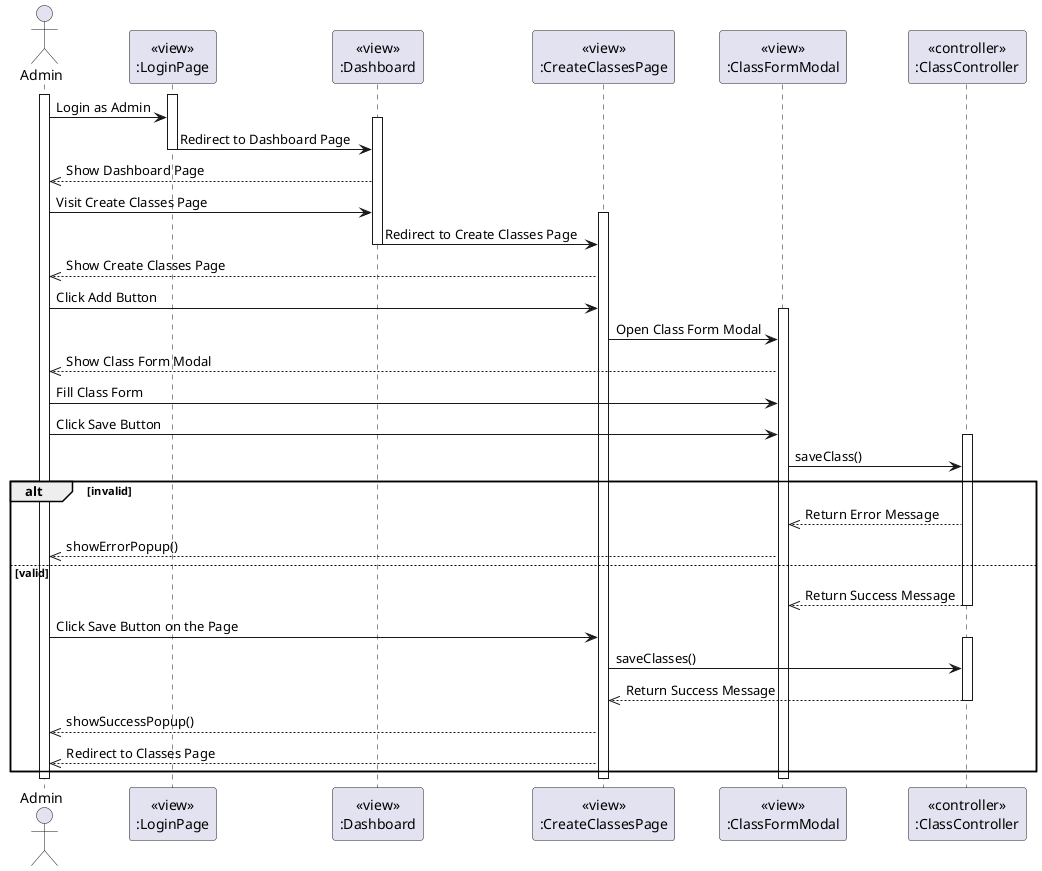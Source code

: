 @startuml Create Class
actor Admin
participant LoginPageView [
  <<view>>
  :LoginPage
]

participant DashboardView [
  <<view>>
  :Dashboard
]

participant CreateClassesView [
  <<view>>
  :CreateClassesPage
]

participant ClassFormModalView [
  <<view>>
  :ClassFormModal
]

participant ClassController [
  <<controller>>
  :ClassController
]

activate Admin
activate LoginPageView
Admin -> LoginPageView: Login as Admin
activate DashboardView
LoginPageView -> DashboardView: Redirect to Dashboard Page
deactivate LoginPageView

DashboardView -->> Admin: Show Dashboard Page

Admin -> DashboardView: Visit Create Classes Page
activate CreateClassesView
DashboardView -> CreateClassesView: Redirect to Create Classes Page
deactivate DashboardView

CreateClassesView -->> Admin: Show Create Classes Page
Admin -> CreateClassesView: Click Add Button

activate ClassFormModalView
CreateClassesView -> ClassFormModalView: Open Class Form Modal
ClassFormModalView -->> Admin: Show Class Form Modal

Admin -> ClassFormModalView: Fill Class Form
Admin -> ClassFormModalView: Click Save Button

activate ClassController
ClassFormModalView -> ClassController: saveClass()
alt invalid
    ClassController -->> ClassFormModalView: Return Error Message
    ClassFormModalView -->> Admin: showErrorPopup()
else valid
    ClassController -->> ClassFormModalView: Return Success Message
    deactivate ClassController

    Admin -> CreateClassesView: Click Save Button on the Page

    activate ClassController
    CreateClassesView -> ClassController: saveClasses()
    ClassController -->> CreateClassesView: Return Success Message
    deactivate ClassController
    CreateClassesView -->> Admin: showSuccessPopup()
    CreateClassesView -->> Admin: Redirect to Classes Page
end


deactivate Admin
deactivate CreateClassesView
deactivate ClassFormModalView
@enduml
